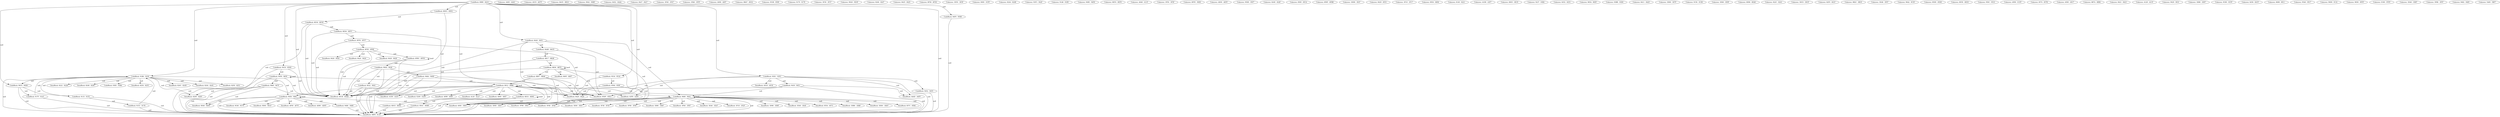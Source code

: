 strict digraph G {
  1 [ label="DataBlock: 82D0 : 82EF" ];
  2 [ label="CodeBlock: 9660 : 967F" ];
  3 [ label="CodeBlock: 91B6 : 9236" ];
  4 [ label="DataBlock: 3D98 : 3D9F" ];
  5 [ label="CodeBlock: 9680 : 96A1" ];
  6 [ label="Unknown: A400 : A4AC" ];
  7 [ label="CodeBlock: 9133 : 9155" ];
  8 [ label="CodeBlock: 90C0 : 90D8" ];
  9 [ label="CodeBlock: 915C : 9178" ];
  10 [ label="DataBlock: 5BF8 : 813F" ];
  11 [ label="Unknown: A5C9 : AD7F" ];
  12 [ label="Unknown: 8ACE : 8B16" ];
  13 [ label="Unknown: 9042 : 90BF" ];
  14 [ label="DataBlock: A3F8 : A3FF" ];
  15 [ label="CodeBlock: 8912 : 89B8" ];
  16 [ label="CodeBlock: 93D1 : 93F2" ];
  17 [ label="CodeBlock: 8B17 : 8B2B" ];
  18 [ label="CodeBlock: 8AAB : 8ACD" ];
  19 [ label="CodeBlock: 8B36 : 8B79" ];
  20 [ label="DataBlock: 85CB : 85DD" ];
  21 [ label="Unknown: 8A52 : 8AAA" ];
  22 [ label="Unknown: 8427 : 8427" ];
  23 [ label="DataBlock: 824C : 824D" ];
  24 [ label="Unknown: 3F40 : 3F47" ];
  25 [ label="Unknown: 3FA8 : 3FFF" ];
  26 [ label="DataBlock: 3F08 : 3F0F" ];
  27 [ label="DataBlock: 3D80 : 3D87" ];
  28 [ label="DataBlock: 3F60 : 3F87" ];
  29 [ label="DataBlock: 9C60 : 9C7F" ];
  30 [ label="CodeBlock: 9456 : 9481" ];
  31 [ label="Unknown: A008 : A097" ];
  32 [ label="CodeBlock: 9032 : 9041" ];
  33 [ label="CodeBlock: 900A : 9028" ];
  34 [ label="Unknown: 8BA7 : 8D32" ];
  35 [ label="Unknown: 953B : 9599" ];
  36 [ label="DataBlock: 3EA0 : 3EA7" ];
  37 [ label="CodeBlock: 917F : 91A7" ];
  38 [ label="DataBlock: 8244 : 8245" ];
  39 [ label="DataBlock: 3F18 : 3F2F" ];
  40 [ label="Unknown: 9179 : 917E" ];
  41 [ label="CodeBlock: 89B9 : 8A10" ];
  42 [ label="DataBlock: 85DF : 85E3" ];
  43 [ label="CodeBlock: 8DD3 : 8DE2" ];
  44 [ label="CodeBlock: 95C8 : 95DD" ];
  45 [ label="CodeBlock: 9534 : 953A" ];
  46 [ label="CodeBlock: 94F9 : 950B" ];
  47 [ label="DataBlock: 4000 : 59FF" ];
  48 [ label="CodeBlock: 8A26 : 8A51" ];
  49 [ label="Unknown: 3F30 : 3F37" ];
  50 [ label="Unknown: 9D20 : 9D3F" ];
  51 [ label="Unknown: 8246 : 8247" ];
  52 [ label="CodeBlock: 8E36 : 8E5D" ];
  53 [ label="CodeBlock: 8ED4 : 8EF3" ];
  54 [ label="Unknown: 8425 : 8425" ];
  55 [ label="Unknown: 8F58 : 8F5D" ];
  56 [ label="DataBlock: 3E48 : 3E4F" ];
  57 [ label="DataBlock: A1D0 : A1D7" ];
  58 [ label="CodeBlock: 8FBC : 8FFD" ];
  59 [ label="CodeBlock: 8F5E : 8F8E" ];
  60 [ label="Unknown: 3E50 : 3E5F" ];
  61 [ label="Unknown: 0000 : 3CFF" ];
  62 [ label="Unknown: 824A : 824B" ];
  63 [ label="Unknown: 93F3 : 942F" ];
  64 [ label="DataBlock: 9D00 : 9D1F" ];
  65 [ label="DataBlock: 8250 : 8251" ];
  66 [ label="DataBlock: 8420 : 8420" ];
  67 [ label="CodeBlock: 948A : 949D" ];
  68 [ label="CodeBlock: 959A : 959F" ];
  69 [ label="CodeBlock: 8B97 : 8BA6" ];
  70 [ label="CodeBlock: 95F8 : 9659" ];
  71 [ label="DataBlock: 8222 : 822B" ];
  72 [ label="Unknown: 91A8 : 91B5" ];
  73 [ label="Unknown: 949E : 94F8" ];
  74 [ label="Unknown: 8EF4 : 8EF9" ];
  75 [ label="Unknown: A0A0 : A11F" ];
  76 [ label="Unknown: 3F50 : 3F5F" ];
  77 [ label="DataBlock: AF00 : AF7F" ];
  78 [ label="CodeBlock: 8EFA : 8F57" ];
  79 [ label="Unknown: 8FFE : 9009" ];
  80 [ label="DataBlock: A5C8 : A5C8" ];
  81 [ label="Unknown: AE00 : AEFF" ];
  82 [ label="DataBlock: 8248 : 8249" ];
  83 [ label="Unknown: 95DE : 95F7" ];
  84 [ label="DataBlock: 8428 : 8428" ];
  85 [ label="DataBlock: 9D40 : 9DFF" ];
  86 [ label="Unknown: 824E : 824F" ];
  87 [ label="Unknown: 8585 : 85CA" ];
  88 [ label="CodeBlock: 93B3 : 93BA" ];
  89 [ label="DataBlock: 8254 : 8255" ];
  90 [ label="Unknown: 8F8F : 8FBB" ];
  91 [ label="Unknown: 3DD8 : 3E47" ];
  92 [ label="DataBlock: 8554 : 8573" ];
  93 [ label="DataBlock: 8695 : 8697" ];
  94 [ label="Unknown: 8429 : 8553" ];
  95 [ label="DataBlock: 3DB8 : 3DBF" ];
  96 [ label="Unknown: 3F10 : 3F17" ];
  97 [ label="DataBlock: A4AD : A4FF" ];
  98 [ label="CodeBlock: 9430 : 9451" ];
  99 [ label="CodeBlock: 9486 : 9489" ];
  100 [ label="Unknown: 85E4 : 8694" ];
  101 [ label="Unknown: 8140 : 8221" ];
  102 [ label="Unknown: A1D8 : A3F7" ];
  103 [ label="Unknown: 8DE3 : 8E35" ];
  104 [ label="Unknown: 9237 : 93B2" ];
  105 [ label="Unknown: 8252 : 8253" ];
  106 [ label="Unknown: 965A : 965F" ];
  107 [ label="Unknown: 93BB : 93D0" ];
  108 [ label="CodeBlock: 9452 : 9455" ];
  109 [ label="Unknown: 8A11 : 8A25" ];
  110 [ label="DataBlock: E200 : E2FF" ];
  111 [ label="Unknown: 3D08 : 3D7F" ];
  112 [ label="Unknown: 9156 : 915B" ];
  113 [ label="Unknown: 3E68 : 3E9F" ];
  114 [ label="DataBlock: 3DD0 : 3DD7" ];
  115 [ label="Unknown: 8D96 : 8DA0" ];
  116 [ label="Unknown: 822C : 8243" ];
  117 [ label="Unknown: 3DC0 : 3DCF" ];
  118 [ label="DataBlock: A098 : A09F" ];
  119 [ label="DataBlock: 857C : 8584" ];
  120 [ label="DataBlock: 3D00 : 3D07" ];
  121 [ label="DataBlock: 3F98 : 3FA7" ];
  122 [ label="DataBlock: 3F48 : 3F4F" ];
  123 [ label="DataBlock: 3E60 : 3E67" ];
  124 [ label="DataBlock: 3F38 : 3F3F" ];
  125 [ label="Unknown: 82F0 : 841F" ];
  126 [ label="Unknown: 8B2C : 8B35" ];
  127 [ label="Unknown: 3EA8 : 3F07" ];
  128 [ label="Unknown: 96A2 : 9C5F" ];
  129 [ label="CodeBlock: 8DC0 : 8DD2" ];
  130 [ label="CodeBlock: 8DA1 : 8DBF" ];
  131 [ label="CodeBlock: 8D33 : 8D95" ];
  132 [ label="Unknown: 85DE : 85DE" ];
  133 [ label="DataBlock: 8426 : 8426" ];
  134 [ label="DataBlock: 8424 : 8424" ];
  135 [ label="DataBlock: A120 : A127" ];
  136 [ label="DataBlock: A000 : A007" ];
  137 [ label="DataBlock: AD80 : ADFF" ];
  138 [ label="Unknown: 8E5E : 8ED3" ];
  139 [ label="Unknown: 950C : 9533" ];
  140 [ label="Unknown: AF80 : E1FF" ];
  141 [ label="Unknown: 8574 : 857B" ];
  142 [ label="Unknown: A500 : A5C7" ];
  143 [ label="Unknown: 8B7A : 8B96" ];
  144 [ label="Unknown: 8421 : 8423" ];
  145 [ label="Unknown: A128 : A1CF" ];
  146 [ label="Unknown: 9029 : 9031" ];
  147 [ label="Unknown: 3D88 : 3D97" ];
  148 [ label="Unknown: 9C80 : 9CFF" ];
  149 [ label="Unknown: 8256 : 82CF" ];
  150 [ label="Unknown: 8698 : 8911" ];
  151 [ label="Unknown: 95A0 : 95C7" ];
  152 [ label="Unknown: 90D9 : 9132" ];
  153 [ label="Unknown: 9E00 : 9FFF" ];
  154 [ label="Unknown: E300 : FFFF" ];
  155 [ label="Unknown: 3DA0 : 3DB7" ];
  156 [ label="Unknown: 3F88 : 3F97" ];
  157 [ label="Unknown: 9482 : 9485" ];
  158 [ label="Unknown: 5A00 : 5BF7" ];
  2 -> 1 [ label="null" ];
  3 -> 1 [ label="null" ];
  5 -> 4 [ label="null" ];
  8 -> 7 [ label="null" ];
  7 -> 3 [ label="null" ];
  7 -> 9 [ label="null" ];
  7 -> 10 [ label="null" ];
  15 -> 14 [ label="null" ];
  16 -> 14 [ label="null" ];
  18 -> 17 [ label="null" ];
  17 -> 19 [ label="null" ];
  17 -> 20 [ label="null" ];
  3 -> 23 [ label="null" ];
  5 -> 26 [ label="null" ];
  5 -> 27 [ label="null" ];
  5 -> 28 [ label="null" ];
  30 -> 29 [ label="null" ];
  33 -> 32 [ label="null" ];
  32 -> 10 [ label="null" ];
  32 -> 20 [ label="null" ];
  5 -> 36 [ label="null" ];
  8 -> 37 [ label="null" ];
  37 -> 3 [ label="null" ];
  37 -> 10 [ label="null" ];
  3 -> 38 [ label="null" ];
  5 -> 39 [ label="null" ];
  41 -> 8 [ label="null" ];
  41 -> 42 [ label="null" ];
  41 -> 43 [ label="null" ];
  41 -> 44 [ label="null" ];
  41 -> 45 [ label="null" ];
  41 -> 3 [ label="null" ];
  41 -> 46 [ label="null" ];
  41 -> 16 [ label="null" ];
  41 -> 47 [ label="null" ];
  41 -> 48 [ label="null" ];
  41 -> 10 [ label="null" ];
  41 -> 20 [ label="null" ];
  43 -> 52 [ label="null" ];
  52 -> 53 [ label="null" ];
  52 -> 10 [ label="null" ];
  52 -> 20 [ label="null" ];
  5 -> 56 [ label="null" ];
  15 -> 57 [ label="null" ];
  59 -> 58 [ label="null" ];
  58 -> 10 [ label="null" ];
  58 -> 20 [ label="null" ];
  58 -> 33 [ label="null" ];
  58 -> 58 [ label="null" ];
  15 -> 47 [ label="null" ];
  48 -> 47 [ label="null" ];
  5 -> 47 [ label="null" ];
  30 -> 47 [ label="null" ];
  30 -> 64 [ label="null" ];
  3 -> 65 [ label="null" ];
  67 -> 66 [ label="null" ];
  15 -> 66 [ label="null" ];
  45 -> 66 [ label="null" ];
  68 -> 66 [ label="null" ];
  16 -> 66 [ label="null" ];
  69 -> 66 [ label="null" ];
  70 -> 66 [ label="null" ];
  3 -> 71 [ label="null" ];
  46 -> 10 [ label="null" ];
  30 -> 77 [ label="null" ];
  78 -> 42 [ label="null" ];
  15 -> 42 [ label="null" ];
  18 -> 42 [ label="null" ];
  19 -> 42 [ label="null" ];
  69 -> 42 [ label="null" ];
  16 -> 80 [ label="null" ];
  3 -> 82 [ label="null" ];
  45 -> 68 [ label="null" ];
  59 -> 84 [ label="null" ];
  2 -> 85 [ label="null" ];
  2 -> 10 [ label="null" ];
  2 -> 20 [ label="null" ];
  70 -> 2 [ label="null" ];
  3 -> 8 [ label="null" ];
  9 -> 3 [ label="null" ];
  3 -> 30 [ label="null" ];
  3 -> 88 [ label="null" ];
  3 -> 89 [ label="null" ];
  3 -> 10 [ label="null" ];
  5 -> 92 [ label="null" ];
  19 -> 93 [ label="null" ];
  19 -> 10 [ label="null" ];
  19 -> 20 [ label="null" ];
  19 -> 19 [ label="null" ];
  19 -> 69 [ label="null" ];
  48 -> 18 [ label="null" ];
  5 -> 95 [ label="null" ];
  30 -> 85 [ label="null" ];
  33 -> 67 [ label="null" ];
  67 -> 15 [ label="null" ];
  67 -> 10 [ label="null" ];
  67 -> 20 [ label="null" ];
  16 -> 97 [ label="null" ];
  98 -> 97 [ label="null" ];
  99 -> 10 [ label="null" ];
  30 -> 99 [ label="null" ];
  16 -> 98 [ label="null" ];
  98 -> 20 [ label="null" ];
  98 -> 10 [ label="null" ];
  98 -> 5 [ label="null" ];
  53 -> 78 [ label="null" ];
  53 -> 10 [ label="null" ];
  53 -> 20 [ label="null" ];
  16 -> 108 [ label="null" ];
  16 -> 10 [ label="null" ];
  68 -> 10 [ label="null" ];
  69 -> 15 [ label="null" ];
  15 -> 110 [ label="null" ];
  48 -> 20 [ label="null" ];
  78 -> 20 [ label="null" ];
  44 -> 20 [ label="null" ];
  33 -> 20 [ label="null" ];
  70 -> 20 [ label="null" ];
  15 -> 20 [ label="null" ];
  43 -> 20 [ label="null" ];
  59 -> 20 [ label="null" ];
  5 -> 114 [ label="null" ];
  9 -> 10 [ label="null" ];
  33 -> 10 [ label="null" ];
  15 -> 118 [ label="null" ];
  15 -> 5 [ label="null" ];
  48 -> 5 [ label="null" ];
  5 -> 119 [ label="null" ];
  5 -> 10 [ label="null" ];
  5 -> 120 [ label="null" ];
  5 -> 121 [ label="null" ];
  5 -> 122 [ label="null" ];
  5 -> 123 [ label="null" ];
  5 -> 124 [ label="null" ];
  5 -> 5 [ label="null" ];
  15 -> 10 [ label="null" ];
  48 -> 10 [ label="null" ];
  129 -> 10 [ label="null" ];
  30 -> 10 [ label="null" ];
  8 -> 10 [ label="null" ];
  130 -> 10 [ label="null" ];
  44 -> 10 [ label="null" ];
  70 -> 10 [ label="null" ];
  108 -> 10 [ label="null" ];
  131 -> 10 [ label="null" ];
  78 -> 59 [ label="null" ];
  59 -> 133 [ label="null" ];
  59 -> 134 [ label="null" ];
  44 -> 70 [ label="null" ];
  15 -> 135 [ label="null" ];
  15 -> 136 [ label="null" ];
  15 -> 131 [ label="null" ];
  15 -> 30 [ label="null" ];
  15 -> 15 [ label="null" ];
  30 -> 137 [ label="null" ];
  30 -> 30 [ label="null" ];
  131 -> 130 [ label="null" ];
  131 -> 129 [ label="null" ];
  131 -> 131 [ label="null" ];
  70 -> 70 [ label="null" ];
}
